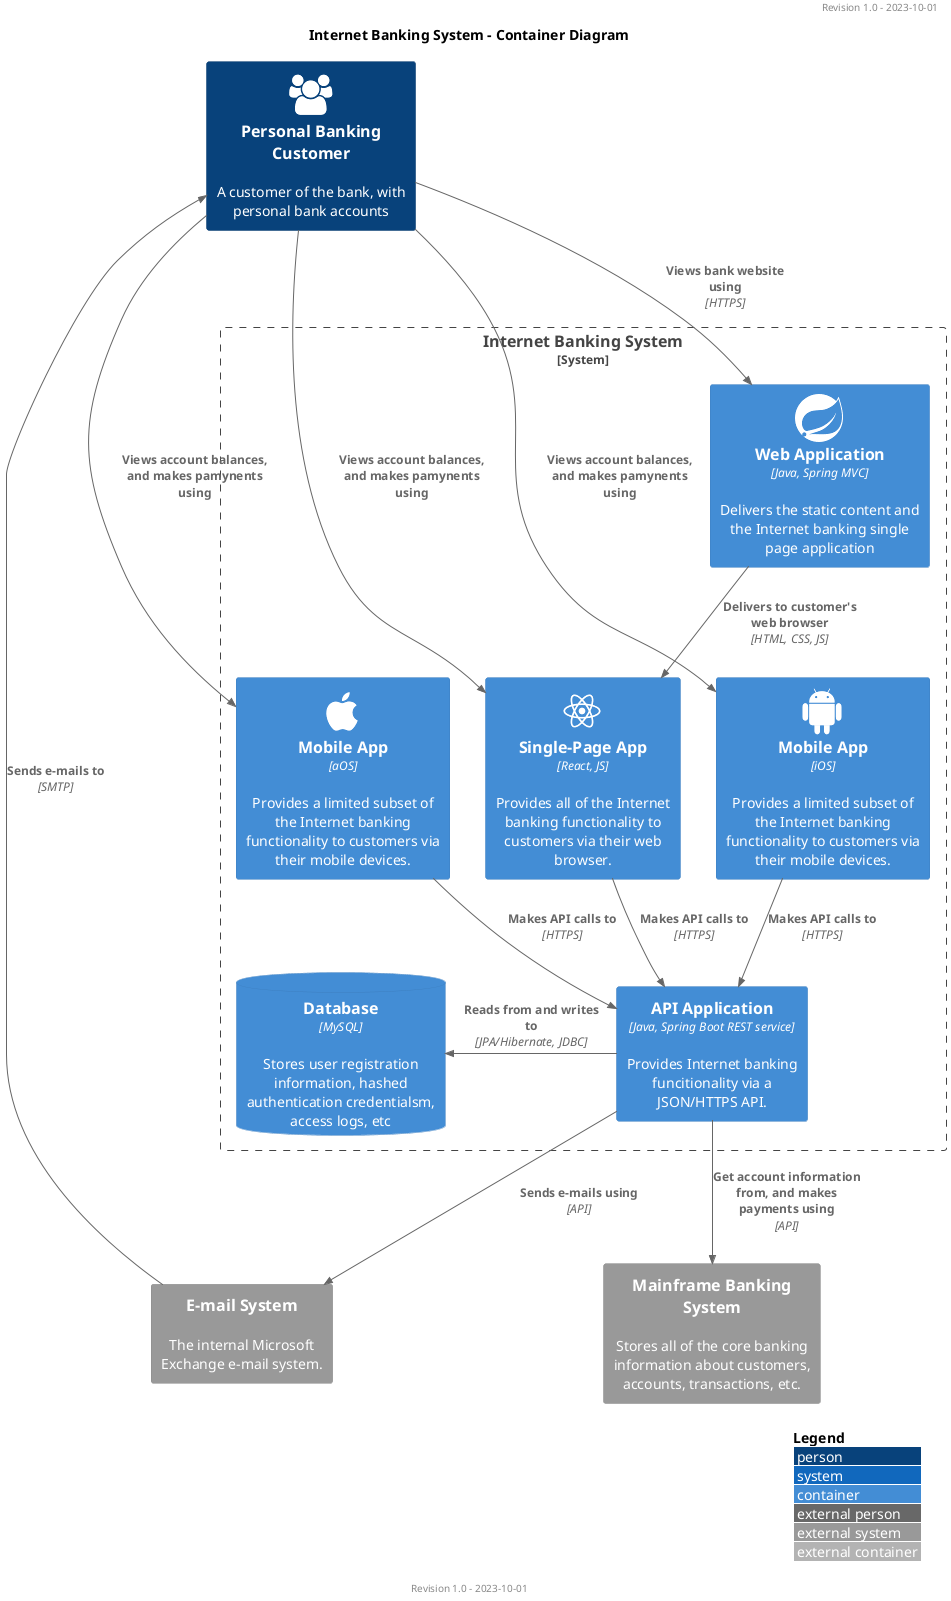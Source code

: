 @startuml

title "Internet Banking System - Container Diagram"
header "Revision 1.0 - 2023-10-01"


!include <C4/C4_Container>
!include <tupadr3/font-awesome/users>
!include <tupadr3/devicons/android>
!include <tupadr3/devicons/apple>
!include <tupadr3/devicons/react>
!include <tupadr3/devicons2/spring_original>
LAYOUT_WITH_LEGEND()

Person(customers, "Personal Banking Customer", $descr="A customer of the bank, with personal bank accounts", $sprite="users")

System_Boundary(IBS, "Internet Banking System") {
    Container(webApp, "Web Application", "Java, Spring MVC", "Delivers the static content and the Internet banking single page application", $sprite="spring_original")
    Container(spa, "Single-Page App", "React, JS", "Provides all of the Internet banking functionality to customers via their web browser.", $sprite="react")
    Container(iOS, "Mobile App", "iOS", "Provides a limited subset of the Internet banking functionality to customers via their mobile devices.",$sprite="android")
    Container(aOS, "Mobile App", "aOS", "Provides a limited subset of the Internet banking functionality to customers via their mobile devices.",$sprite="apple")   
    Container(api, "API Application", "Java, Spring Boot REST service", "Provides Internet banking funcitionality via a JSON/HTTPS API.")
    ContainerDb(database, "Database", "MySQL", "Stores user registration information, hashed authentication credentialsm, access logs, etc")
}


System_Ext(Mainframe, "Mainframe Banking System", "Stores all of the core banking information about customers, accounts, transactions, etc.")
System_Ext(Email, "E-mail System", "The internal Microsoft Exchange e-mail system.")

Rel_D(customers, webApp, "Views bank website using", "HTTPS")
Rel(webApp, spa, "Delivers to customer's web browser", "HTML, CSS, JS")
Rel_D(customers,spa, "Views account balances, and makes pamynents using")
Rel_D(customers,iOS, "Views account balances, and makes pamynents using")
Rel_D(customers,aOS, "Views account balances, and makes pamynents using")

Rel_D(spa, api, "Makes API calls to", "HTTPS")
Rel_D(iOS, api, "Makes API calls to", "HTTPS")
Rel_D(aOS, api, "Makes API calls to", "HTTPS")

Rel_L(api, database, "Reads from and writes to", "JPA/Hibernate, JDBC")

Rel_D(api, Mainframe, "Get account information from, and makes payments using", "API")
Rel(api, Email, "Sends e-mails using", "API")
Rel_U(Email, customers, "Sends e-mails to", "SMTP")

footer "Revision 1.0 - 2023-10-01"
@enduml
